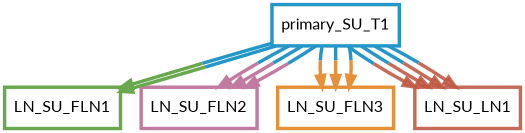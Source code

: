 digraph  {
dpi=600;size=3.5;
LN_SU_FLN1 [color="#6aa84fff", fillcolor=white, fontname=Lato, penwidth="3.0", shape=box];
LN_SU_FLN2 [color="#c27ba0ff", fillcolor=white, fontname=Lato, penwidth="3.0", shape=box];
LN_SU_FLN3 [color="#e69138ff", fillcolor=white, fontname=Lato, penwidth="3.0", shape=box];
LN_SU_LN1 [color="#be5742e1", fillcolor=white, fontname=Lato, penwidth="3.0", shape=box];
primary_SU_T1 [color="#2496c8ff", fillcolor=white, fontname=Lato, penwidth="3.0", shape=box];
primary_SU_T1 -> LN_SU_FLN1  [color="#2496c8ff;0.5:#6aa84fff", key=0, penwidth=3];
primary_SU_T1 -> LN_SU_FLN1  [color="#2496c8ff;0.5:#6aa84fff", key=1, penwidth=3];
primary_SU_T1 -> LN_SU_FLN2  [color="#2496c8ff;0.5:#c27ba0ff", key=0, penwidth=3];
primary_SU_T1 -> LN_SU_FLN2  [color="#2496c8ff;0.5:#c27ba0ff", key=1, penwidth=3];
primary_SU_T1 -> LN_SU_FLN2  [color="#2496c8ff;0.5:#c27ba0ff", key=2, penwidth=3];
primary_SU_T1 -> LN_SU_FLN3  [color="#2496c8ff;0.5:#e69138ff", key=0, penwidth=3];
primary_SU_T1 -> LN_SU_FLN3  [color="#2496c8ff;0.5:#e69138ff", key=1, penwidth=3];
primary_SU_T1 -> LN_SU_FLN3  [color="#2496c8ff;0.5:#e69138ff", key=2, penwidth=3];
primary_SU_T1 -> LN_SU_LN1  [color="#2496c8ff;0.5:#be5742e1", key=0, penwidth=3];
primary_SU_T1 -> LN_SU_LN1  [color="#2496c8ff;0.5:#be5742e1", key=1, penwidth=3];
primary_SU_T1 -> LN_SU_LN1  [color="#2496c8ff;0.5:#be5742e1", key=2, penwidth=3];
primary_SU_T1 -> LN_SU_LN1  [color="#2496c8ff;0.5:#be5742e1", key=3, penwidth=3];
}
